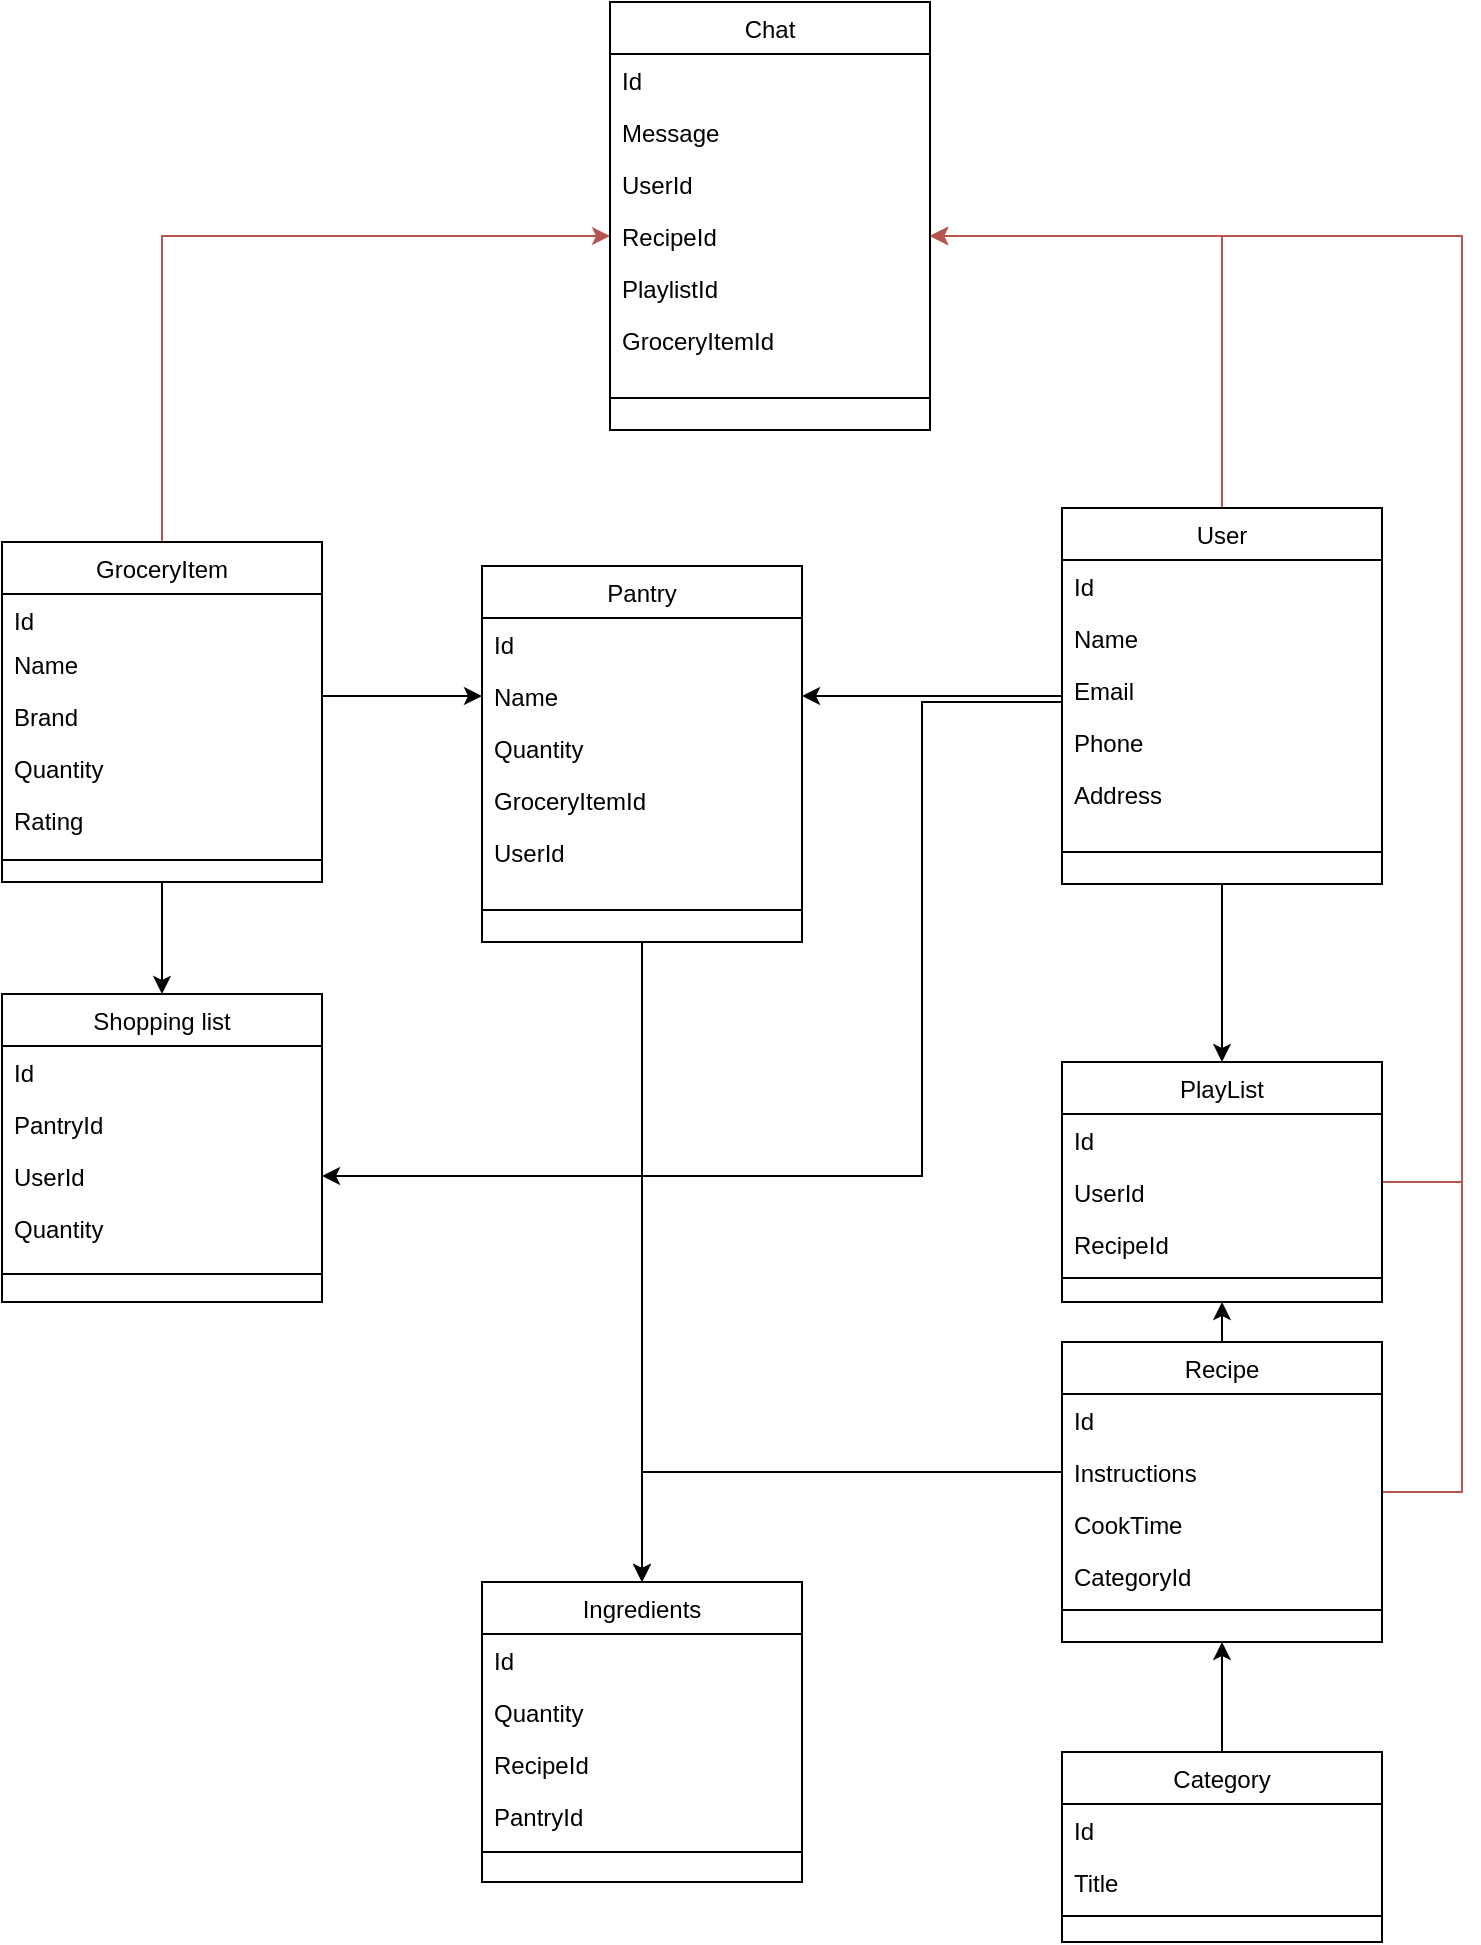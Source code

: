 <mxfile version="13.7.9" type="device"><diagram id="C5RBs43oDa-KdzZeNtuy" name="Page-1"><mxGraphModel dx="1922" dy="2148" grid="1" gridSize="10" guides="1" tooltips="1" connect="1" arrows="1" fold="1" page="1" pageScale="1" pageWidth="827" pageHeight="1169" math="0" shadow="0"><root><mxCell id="WIyWlLk6GJQsqaUBKTNV-0"/><mxCell id="WIyWlLk6GJQsqaUBKTNV-1" parent="WIyWlLk6GJQsqaUBKTNV-0"/><mxCell id="fSSKBRi2hTxzcPYnE4iw-9" style="edgeStyle=orthogonalEdgeStyle;rounded=0;orthogonalLoop=1;jettySize=auto;html=1;exitX=0;exitY=0.5;exitDx=0;exitDy=0;entryX=0.5;entryY=0;entryDx=0;entryDy=0;" edge="1" parent="WIyWlLk6GJQsqaUBKTNV-1" source="zkfFHV4jXpPFQw0GAbJ--21" target="zkfFHV4jXpPFQw0GAbJ--0"><mxGeometry relative="1" as="geometry"><Array as="points"><mxPoint x="350" y="505"/></Array></mxGeometry></mxCell><mxCell id="fSSKBRi2hTxzcPYnE4iw-18" style="edgeStyle=orthogonalEdgeStyle;rounded=0;orthogonalLoop=1;jettySize=auto;html=1;exitX=1;exitY=0.5;exitDx=0;exitDy=0;entryX=0;entryY=0.5;entryDx=0;entryDy=0;" edge="1" parent="WIyWlLk6GJQsqaUBKTNV-1" source="fSSKBRi2hTxzcPYnE4iw-16" target="fSSKBRi2hTxzcPYnE4iw-0"><mxGeometry relative="1" as="geometry"><Array as="points"><mxPoint x="190" y="117"/></Array></mxGeometry></mxCell><mxCell id="fSSKBRi2hTxzcPYnE4iw-28" style="edgeStyle=orthogonalEdgeStyle;rounded=0;orthogonalLoop=1;jettySize=auto;html=1;exitX=0.5;exitY=1;exitDx=0;exitDy=0;entryX=0.5;entryY=0;entryDx=0;entryDy=0;" edge="1" parent="WIyWlLk6GJQsqaUBKTNV-1" source="zkfFHV4jXpPFQw0GAbJ--6" target="zkfFHV4jXpPFQw0GAbJ--0"><mxGeometry relative="1" as="geometry"><mxPoint x="350" y="300" as="sourcePoint"/></mxGeometry></mxCell><mxCell id="zkfFHV4jXpPFQw0GAbJ--6" value="Pantry" style="swimlane;fontStyle=0;align=center;verticalAlign=top;childLayout=stackLayout;horizontal=1;startSize=26;horizontalStack=0;resizeParent=1;resizeLast=0;collapsible=1;marginBottom=0;rounded=0;shadow=0;strokeWidth=1;" parent="WIyWlLk6GJQsqaUBKTNV-1" vertex="1"><mxGeometry x="270" y="52" width="160" height="188" as="geometry"><mxRectangle x="130" y="380" width="160" height="26" as="alternateBounds"/></mxGeometry></mxCell><mxCell id="zkfFHV4jXpPFQw0GAbJ--8" value="Id" style="text;align=left;verticalAlign=top;spacingLeft=4;spacingRight=4;overflow=hidden;rotatable=0;points=[[0,0.5],[1,0.5]];portConstraint=eastwest;rounded=0;shadow=0;html=0;" parent="zkfFHV4jXpPFQw0GAbJ--6" vertex="1"><mxGeometry y="26" width="160" height="26" as="geometry"/></mxCell><mxCell id="fSSKBRi2hTxzcPYnE4iw-0" value="Name" style="text;align=left;verticalAlign=top;spacingLeft=4;spacingRight=4;overflow=hidden;rotatable=0;points=[[0,0.5],[1,0.5]];portConstraint=eastwest;rounded=0;shadow=0;html=0;" vertex="1" parent="zkfFHV4jXpPFQw0GAbJ--6"><mxGeometry y="52" width="160" height="26" as="geometry"/></mxCell><mxCell id="fSSKBRi2hTxzcPYnE4iw-1" value="Quantity" style="text;align=left;verticalAlign=top;spacingLeft=4;spacingRight=4;overflow=hidden;rotatable=0;points=[[0,0.5],[1,0.5]];portConstraint=eastwest;rounded=0;shadow=0;html=0;" vertex="1" parent="zkfFHV4jXpPFQw0GAbJ--6"><mxGeometry y="78" width="160" height="26" as="geometry"/></mxCell><mxCell id="fSSKBRi2hTxzcPYnE4iw-30" value="GroceryItemId" style="text;align=left;verticalAlign=top;spacingLeft=4;spacingRight=4;overflow=hidden;rotatable=0;points=[[0,0.5],[1,0.5]];portConstraint=eastwest;rounded=0;shadow=0;html=0;" vertex="1" parent="zkfFHV4jXpPFQw0GAbJ--6"><mxGeometry y="104" width="160" height="26" as="geometry"/></mxCell><mxCell id="fSSKBRi2hTxzcPYnE4iw-31" value="UserId" style="text;align=left;verticalAlign=top;spacingLeft=4;spacingRight=4;overflow=hidden;rotatable=0;points=[[0,0.5],[1,0.5]];portConstraint=eastwest;rounded=0;shadow=0;html=0;" vertex="1" parent="zkfFHV4jXpPFQw0GAbJ--6"><mxGeometry y="130" width="160" height="26" as="geometry"/></mxCell><mxCell id="zkfFHV4jXpPFQw0GAbJ--9" value="" style="line;html=1;strokeWidth=1;align=left;verticalAlign=middle;spacingTop=-1;spacingLeft=3;spacingRight=3;rotatable=0;labelPosition=right;points=[];portConstraint=eastwest;" parent="zkfFHV4jXpPFQw0GAbJ--6" vertex="1"><mxGeometry y="156" width="160" height="32" as="geometry"/></mxCell><mxCell id="fSSKBRi2hTxzcPYnE4iw-44" style="edgeStyle=orthogonalEdgeStyle;rounded=0;orthogonalLoop=1;jettySize=auto;html=1;exitX=0.5;exitY=1;exitDx=0;exitDy=0;entryX=0.5;entryY=0;entryDx=0;entryDy=0;" edge="1" parent="WIyWlLk6GJQsqaUBKTNV-1" source="fSSKBRi2hTxzcPYnE4iw-19" target="fSSKBRi2hTxzcPYnE4iw-40"><mxGeometry relative="1" as="geometry"/></mxCell><mxCell id="fSSKBRi2hTxzcPYnE4iw-75" style="edgeStyle=orthogonalEdgeStyle;rounded=0;orthogonalLoop=1;jettySize=auto;html=1;entryX=1;entryY=0.5;entryDx=0;entryDy=0;fillColor=#f8cecc;strokeColor=#b85450;" edge="1" parent="WIyWlLk6GJQsqaUBKTNV-1" source="fSSKBRi2hTxzcPYnE4iw-19" target="fSSKBRi2hTxzcPYnE4iw-52"><mxGeometry relative="1" as="geometry"/></mxCell><mxCell id="fSSKBRi2hTxzcPYnE4iw-78" style="edgeStyle=orthogonalEdgeStyle;rounded=0;orthogonalLoop=1;jettySize=auto;html=1;entryX=1;entryY=0.5;entryDx=0;entryDy=0;" edge="1" parent="WIyWlLk6GJQsqaUBKTNV-1" source="fSSKBRi2hTxzcPYnE4iw-19" target="fSSKBRi2hTxzcPYnE4iw-65"><mxGeometry relative="1" as="geometry"><Array as="points"><mxPoint x="490" y="120"/><mxPoint x="490" y="357"/></Array></mxGeometry></mxCell><mxCell id="fSSKBRi2hTxzcPYnE4iw-80" style="edgeStyle=orthogonalEdgeStyle;rounded=0;orthogonalLoop=1;jettySize=auto;html=1;entryX=1;entryY=0.5;entryDx=0;entryDy=0;" edge="1" parent="WIyWlLk6GJQsqaUBKTNV-1" source="fSSKBRi2hTxzcPYnE4iw-19" target="fSSKBRi2hTxzcPYnE4iw-0"><mxGeometry relative="1" as="geometry"><Array as="points"><mxPoint x="530" y="117"/><mxPoint x="530" y="117"/></Array></mxGeometry></mxCell><mxCell id="fSSKBRi2hTxzcPYnE4iw-46" style="edgeStyle=orthogonalEdgeStyle;rounded=0;orthogonalLoop=1;jettySize=auto;html=1;exitX=0.5;exitY=0;exitDx=0;exitDy=0;entryX=0.5;entryY=1;entryDx=0;entryDy=0;" edge="1" parent="WIyWlLk6GJQsqaUBKTNV-1" source="zkfFHV4jXpPFQw0GAbJ--17" target="fSSKBRi2hTxzcPYnE4iw-40"><mxGeometry relative="1" as="geometry"/></mxCell><mxCell id="fSSKBRi2hTxzcPYnE4iw-39" style="edgeStyle=orthogonalEdgeStyle;rounded=0;orthogonalLoop=1;jettySize=auto;html=1;exitX=0.5;exitY=0;exitDx=0;exitDy=0;entryX=0.5;entryY=1;entryDx=0;entryDy=0;" edge="1" parent="WIyWlLk6GJQsqaUBKTNV-1" source="fSSKBRi2hTxzcPYnE4iw-33" target="zkfFHV4jXpPFQw0GAbJ--17"><mxGeometry relative="1" as="geometry"/></mxCell><mxCell id="fSSKBRi2hTxzcPYnE4iw-77" style="edgeStyle=orthogonalEdgeStyle;rounded=0;orthogonalLoop=1;jettySize=auto;html=1;entryX=1;entryY=0.5;entryDx=0;entryDy=0;fillColor=#f8cecc;strokeColor=#b85450;" edge="1" parent="WIyWlLk6GJQsqaUBKTNV-1" source="zkfFHV4jXpPFQw0GAbJ--17" target="fSSKBRi2hTxzcPYnE4iw-52"><mxGeometry relative="1" as="geometry"><Array as="points"><mxPoint x="760" y="515"/><mxPoint x="760" y="-113"/></Array></mxGeometry></mxCell><mxCell id="zkfFHV4jXpPFQw0GAbJ--17" value="Recipe" style="swimlane;fontStyle=0;align=center;verticalAlign=top;childLayout=stackLayout;horizontal=1;startSize=26;horizontalStack=0;resizeParent=1;resizeLast=0;collapsible=1;marginBottom=0;rounded=0;shadow=0;strokeWidth=1;" parent="WIyWlLk6GJQsqaUBKTNV-1" vertex="1"><mxGeometry x="560" y="440" width="160" height="150" as="geometry"><mxRectangle x="550" y="140" width="160" height="26" as="alternateBounds"/></mxGeometry></mxCell><mxCell id="zkfFHV4jXpPFQw0GAbJ--18" value="Id" style="text;align=left;verticalAlign=top;spacingLeft=4;spacingRight=4;overflow=hidden;rotatable=0;points=[[0,0.5],[1,0.5]];portConstraint=eastwest;" parent="zkfFHV4jXpPFQw0GAbJ--17" vertex="1"><mxGeometry y="26" width="160" height="26" as="geometry"/></mxCell><mxCell id="zkfFHV4jXpPFQw0GAbJ--21" value="Instructions" style="text;align=left;verticalAlign=top;spacingLeft=4;spacingRight=4;overflow=hidden;rotatable=0;points=[[0,0.5],[1,0.5]];portConstraint=eastwest;rounded=0;shadow=0;html=0;" parent="zkfFHV4jXpPFQw0GAbJ--17" vertex="1"><mxGeometry y="52" width="160" height="26" as="geometry"/></mxCell><mxCell id="zkfFHV4jXpPFQw0GAbJ--22" value="CookTime" style="text;align=left;verticalAlign=top;spacingLeft=4;spacingRight=4;overflow=hidden;rotatable=0;points=[[0,0.5],[1,0.5]];portConstraint=eastwest;rounded=0;shadow=0;html=0;" parent="zkfFHV4jXpPFQw0GAbJ--17" vertex="1"><mxGeometry y="78" width="160" height="26" as="geometry"/></mxCell><mxCell id="zkfFHV4jXpPFQw0GAbJ--20" value="CategoryId" style="text;align=left;verticalAlign=top;spacingLeft=4;spacingRight=4;overflow=hidden;rotatable=0;points=[[0,0.5],[1,0.5]];portConstraint=eastwest;rounded=0;shadow=0;html=0;" parent="zkfFHV4jXpPFQw0GAbJ--17" vertex="1"><mxGeometry y="104" width="160" height="26" as="geometry"/></mxCell><mxCell id="zkfFHV4jXpPFQw0GAbJ--23" value="" style="line;html=1;strokeWidth=1;align=left;verticalAlign=middle;spacingTop=-1;spacingLeft=3;spacingRight=3;rotatable=0;labelPosition=right;points=[];portConstraint=eastwest;" parent="zkfFHV4jXpPFQw0GAbJ--17" vertex="1"><mxGeometry y="130" width="160" height="8" as="geometry"/></mxCell><mxCell id="fSSKBRi2hTxzcPYnE4iw-33" value="Category" style="swimlane;fontStyle=0;align=center;verticalAlign=top;childLayout=stackLayout;horizontal=1;startSize=26;horizontalStack=0;resizeParent=1;resizeLast=0;collapsible=1;marginBottom=0;rounded=0;shadow=0;strokeWidth=1;" vertex="1" parent="WIyWlLk6GJQsqaUBKTNV-1"><mxGeometry x="560" y="645" width="160" height="95" as="geometry"><mxRectangle x="550" y="140" width="160" height="26" as="alternateBounds"/></mxGeometry></mxCell><mxCell id="fSSKBRi2hTxzcPYnE4iw-34" value="Id" style="text;align=left;verticalAlign=top;spacingLeft=4;spacingRight=4;overflow=hidden;rotatable=0;points=[[0,0.5],[1,0.5]];portConstraint=eastwest;" vertex="1" parent="fSSKBRi2hTxzcPYnE4iw-33"><mxGeometry y="26" width="160" height="26" as="geometry"/></mxCell><mxCell id="fSSKBRi2hTxzcPYnE4iw-35" value="Title" style="text;align=left;verticalAlign=top;spacingLeft=4;spacingRight=4;overflow=hidden;rotatable=0;points=[[0,0.5],[1,0.5]];portConstraint=eastwest;rounded=0;shadow=0;html=0;" vertex="1" parent="fSSKBRi2hTxzcPYnE4iw-33"><mxGeometry y="52" width="160" height="26" as="geometry"/></mxCell><mxCell id="fSSKBRi2hTxzcPYnE4iw-38" value="" style="line;html=1;strokeWidth=1;align=left;verticalAlign=middle;spacingTop=-1;spacingLeft=3;spacingRight=3;rotatable=0;labelPosition=right;points=[];portConstraint=eastwest;" vertex="1" parent="fSSKBRi2hTxzcPYnE4iw-33"><mxGeometry y="78" width="160" height="8" as="geometry"/></mxCell><mxCell id="fSSKBRi2hTxzcPYnE4iw-76" style="edgeStyle=orthogonalEdgeStyle;rounded=0;orthogonalLoop=1;jettySize=auto;html=1;entryX=1;entryY=0.5;entryDx=0;entryDy=0;fillColor=#f8cecc;strokeColor=#b85450;" edge="1" parent="WIyWlLk6GJQsqaUBKTNV-1" source="fSSKBRi2hTxzcPYnE4iw-40" target="fSSKBRi2hTxzcPYnE4iw-52"><mxGeometry relative="1" as="geometry"><Array as="points"><mxPoint x="760" y="360"/><mxPoint x="760" y="-113"/></Array></mxGeometry></mxCell><mxCell id="fSSKBRi2hTxzcPYnE4iw-40" value="PlayList" style="swimlane;fontStyle=0;align=center;verticalAlign=top;childLayout=stackLayout;horizontal=1;startSize=26;horizontalStack=0;resizeParent=1;resizeLast=0;collapsible=1;marginBottom=0;rounded=0;shadow=0;strokeWidth=1;" vertex="1" parent="WIyWlLk6GJQsqaUBKTNV-1"><mxGeometry x="560" y="300" width="160" height="120" as="geometry"><mxRectangle x="550" y="140" width="160" height="26" as="alternateBounds"/></mxGeometry></mxCell><mxCell id="fSSKBRi2hTxzcPYnE4iw-41" value="Id" style="text;align=left;verticalAlign=top;spacingLeft=4;spacingRight=4;overflow=hidden;rotatable=0;points=[[0,0.5],[1,0.5]];portConstraint=eastwest;" vertex="1" parent="fSSKBRi2hTxzcPYnE4iw-40"><mxGeometry y="26" width="160" height="26" as="geometry"/></mxCell><mxCell id="fSSKBRi2hTxzcPYnE4iw-42" value="UserId" style="text;align=left;verticalAlign=top;spacingLeft=4;spacingRight=4;overflow=hidden;rotatable=0;points=[[0,0.5],[1,0.5]];portConstraint=eastwest;rounded=0;shadow=0;html=0;" vertex="1" parent="fSSKBRi2hTxzcPYnE4iw-40"><mxGeometry y="52" width="160" height="26" as="geometry"/></mxCell><mxCell id="fSSKBRi2hTxzcPYnE4iw-47" value="RecipeId" style="text;align=left;verticalAlign=top;spacingLeft=4;spacingRight=4;overflow=hidden;rotatable=0;points=[[0,0.5],[1,0.5]];portConstraint=eastwest;rounded=0;shadow=0;html=0;" vertex="1" parent="fSSKBRi2hTxzcPYnE4iw-40"><mxGeometry y="78" width="160" height="26" as="geometry"/></mxCell><mxCell id="fSSKBRi2hTxzcPYnE4iw-43" value="" style="line;html=1;strokeWidth=1;align=left;verticalAlign=middle;spacingTop=-1;spacingLeft=3;spacingRight=3;rotatable=0;labelPosition=right;points=[];portConstraint=eastwest;" vertex="1" parent="fSSKBRi2hTxzcPYnE4iw-40"><mxGeometry y="104" width="160" height="8" as="geometry"/></mxCell><mxCell id="fSSKBRi2hTxzcPYnE4iw-72" style="edgeStyle=orthogonalEdgeStyle;rounded=0;orthogonalLoop=1;jettySize=auto;html=1;exitX=0.5;exitY=1;exitDx=0;exitDy=0;" edge="1" parent="WIyWlLk6GJQsqaUBKTNV-1" source="fSSKBRi2hTxzcPYnE4iw-11" target="fSSKBRi2hTxzcPYnE4iw-62"><mxGeometry relative="1" as="geometry"/></mxCell><mxCell id="fSSKBRi2hTxzcPYnE4iw-74" style="edgeStyle=orthogonalEdgeStyle;rounded=0;orthogonalLoop=1;jettySize=auto;html=1;entryX=0;entryY=0.5;entryDx=0;entryDy=0;fillColor=#f8cecc;strokeColor=#b85450;" edge="1" parent="WIyWlLk6GJQsqaUBKTNV-1" source="fSSKBRi2hTxzcPYnE4iw-11" target="fSSKBRi2hTxzcPYnE4iw-52"><mxGeometry relative="1" as="geometry"/></mxCell><mxCell id="fSSKBRi2hTxzcPYnE4iw-11" value="GroceryItem" style="swimlane;fontStyle=0;align=center;verticalAlign=top;childLayout=stackLayout;horizontal=1;startSize=26;horizontalStack=0;resizeParent=1;resizeLast=0;collapsible=1;marginBottom=0;rounded=0;shadow=0;strokeWidth=1;" vertex="1" parent="WIyWlLk6GJQsqaUBKTNV-1"><mxGeometry x="30" y="40" width="160" height="170" as="geometry"><mxRectangle x="130" y="380" width="160" height="26" as="alternateBounds"/></mxGeometry></mxCell><mxCell id="fSSKBRi2hTxzcPYnE4iw-12" value="Id" style="text;align=left;verticalAlign=top;spacingLeft=4;spacingRight=4;overflow=hidden;rotatable=0;points=[[0,0.5],[1,0.5]];portConstraint=eastwest;rounded=0;shadow=0;html=0;" vertex="1" parent="fSSKBRi2hTxzcPYnE4iw-11"><mxGeometry y="26" width="160" height="22" as="geometry"/></mxCell><mxCell id="fSSKBRi2hTxzcPYnE4iw-13" value="Name" style="text;align=left;verticalAlign=top;spacingLeft=4;spacingRight=4;overflow=hidden;rotatable=0;points=[[0,0.5],[1,0.5]];portConstraint=eastwest;rounded=0;shadow=0;html=0;" vertex="1" parent="fSSKBRi2hTxzcPYnE4iw-11"><mxGeometry y="48" width="160" height="26" as="geometry"/></mxCell><mxCell id="fSSKBRi2hTxzcPYnE4iw-16" value="Brand" style="text;align=left;verticalAlign=top;spacingLeft=4;spacingRight=4;overflow=hidden;rotatable=0;points=[[0,0.5],[1,0.5]];portConstraint=eastwest;rounded=0;shadow=0;html=0;" vertex="1" parent="fSSKBRi2hTxzcPYnE4iw-11"><mxGeometry y="74" width="160" height="26" as="geometry"/></mxCell><mxCell id="fSSKBRi2hTxzcPYnE4iw-14" value="Quantity" style="text;align=left;verticalAlign=top;spacingLeft=4;spacingRight=4;overflow=hidden;rotatable=0;points=[[0,0.5],[1,0.5]];portConstraint=eastwest;rounded=0;shadow=0;html=0;" vertex="1" parent="fSSKBRi2hTxzcPYnE4iw-11"><mxGeometry y="100" width="160" height="26" as="geometry"/></mxCell><mxCell id="fSSKBRi2hTxzcPYnE4iw-60" value="Rating" style="text;align=left;verticalAlign=top;spacingLeft=4;spacingRight=4;overflow=hidden;rotatable=0;points=[[0,0.5],[1,0.5]];portConstraint=eastwest;rounded=0;shadow=0;html=0;" vertex="1" parent="fSSKBRi2hTxzcPYnE4iw-11"><mxGeometry y="126" width="160" height="26" as="geometry"/></mxCell><mxCell id="fSSKBRi2hTxzcPYnE4iw-15" value="" style="line;html=1;strokeWidth=1;align=left;verticalAlign=middle;spacingTop=-1;spacingLeft=3;spacingRight=3;rotatable=0;labelPosition=right;points=[];portConstraint=eastwest;" vertex="1" parent="fSSKBRi2hTxzcPYnE4iw-11"><mxGeometry y="152" width="160" height="14" as="geometry"/></mxCell><mxCell id="zkfFHV4jXpPFQw0GAbJ--0" value="Ingredients" style="swimlane;fontStyle=0;align=center;verticalAlign=top;childLayout=stackLayout;horizontal=1;startSize=26;horizontalStack=0;resizeParent=1;resizeLast=0;collapsible=1;marginBottom=0;rounded=0;shadow=0;strokeWidth=1;" parent="WIyWlLk6GJQsqaUBKTNV-1" vertex="1"><mxGeometry x="270" y="560" width="160" height="150" as="geometry"><mxRectangle x="230" y="140" width="160" height="26" as="alternateBounds"/></mxGeometry></mxCell><mxCell id="zkfFHV4jXpPFQw0GAbJ--1" value="Id" style="text;align=left;verticalAlign=top;spacingLeft=4;spacingRight=4;overflow=hidden;rotatable=0;points=[[0,0.5],[1,0.5]];portConstraint=eastwest;" parent="zkfFHV4jXpPFQw0GAbJ--0" vertex="1"><mxGeometry y="26" width="160" height="26" as="geometry"/></mxCell><mxCell id="fSSKBRi2hTxzcPYnE4iw-10" value="Quantity" style="text;align=left;verticalAlign=top;spacingLeft=4;spacingRight=4;overflow=hidden;rotatable=0;points=[[0,0.5],[1,0.5]];portConstraint=eastwest;rounded=0;shadow=0;html=0;" vertex="1" parent="zkfFHV4jXpPFQw0GAbJ--0"><mxGeometry y="52" width="160" height="26" as="geometry"/></mxCell><mxCell id="zkfFHV4jXpPFQw0GAbJ--3" value="RecipeId" style="text;align=left;verticalAlign=top;spacingLeft=4;spacingRight=4;overflow=hidden;rotatable=0;points=[[0,0.5],[1,0.5]];portConstraint=eastwest;rounded=0;shadow=0;html=0;" parent="zkfFHV4jXpPFQw0GAbJ--0" vertex="1"><mxGeometry y="78" width="160" height="26" as="geometry"/></mxCell><mxCell id="zkfFHV4jXpPFQw0GAbJ--2" value="PantryId" style="text;align=left;verticalAlign=top;spacingLeft=4;spacingRight=4;overflow=hidden;rotatable=0;points=[[0,0.5],[1,0.5]];portConstraint=eastwest;rounded=0;shadow=0;html=0;" parent="zkfFHV4jXpPFQw0GAbJ--0" vertex="1"><mxGeometry y="104" width="160" height="26" as="geometry"/></mxCell><mxCell id="zkfFHV4jXpPFQw0GAbJ--4" value="" style="line;html=1;strokeWidth=1;align=left;verticalAlign=middle;spacingTop=-1;spacingLeft=3;spacingRight=3;rotatable=0;labelPosition=right;points=[];portConstraint=eastwest;" parent="zkfFHV4jXpPFQw0GAbJ--0" vertex="1"><mxGeometry y="130" width="160" height="10" as="geometry"/></mxCell><mxCell id="fSSKBRi2hTxzcPYnE4iw-62" value="Shopping list" style="swimlane;fontStyle=0;align=center;verticalAlign=top;childLayout=stackLayout;horizontal=1;startSize=26;horizontalStack=0;resizeParent=1;resizeLast=0;collapsible=1;marginBottom=0;rounded=0;shadow=0;strokeWidth=1;" vertex="1" parent="WIyWlLk6GJQsqaUBKTNV-1"><mxGeometry x="30" y="266" width="160" height="154" as="geometry"><mxRectangle x="130" y="380" width="160" height="26" as="alternateBounds"/></mxGeometry></mxCell><mxCell id="fSSKBRi2hTxzcPYnE4iw-63" value="Id" style="text;align=left;verticalAlign=top;spacingLeft=4;spacingRight=4;overflow=hidden;rotatable=0;points=[[0,0.5],[1,0.5]];portConstraint=eastwest;rounded=0;shadow=0;html=0;" vertex="1" parent="fSSKBRi2hTxzcPYnE4iw-62"><mxGeometry y="26" width="160" height="26" as="geometry"/></mxCell><mxCell id="fSSKBRi2hTxzcPYnE4iw-64" value="PantryId" style="text;align=left;verticalAlign=top;spacingLeft=4;spacingRight=4;overflow=hidden;rotatable=0;points=[[0,0.5],[1,0.5]];portConstraint=eastwest;rounded=0;shadow=0;html=0;" vertex="1" parent="fSSKBRi2hTxzcPYnE4iw-62"><mxGeometry y="52" width="160" height="26" as="geometry"/></mxCell><mxCell id="fSSKBRi2hTxzcPYnE4iw-65" value="UserId" style="text;align=left;verticalAlign=top;spacingLeft=4;spacingRight=4;overflow=hidden;rotatable=0;points=[[0,0.5],[1,0.5]];portConstraint=eastwest;rounded=0;shadow=0;html=0;" vertex="1" parent="fSSKBRi2hTxzcPYnE4iw-62"><mxGeometry y="78" width="160" height="26" as="geometry"/></mxCell><mxCell id="fSSKBRi2hTxzcPYnE4iw-66" value="Quantity" style="text;align=left;verticalAlign=top;spacingLeft=4;spacingRight=4;overflow=hidden;rotatable=0;points=[[0,0.5],[1,0.5]];portConstraint=eastwest;rounded=0;shadow=0;html=0;" vertex="1" parent="fSSKBRi2hTxzcPYnE4iw-62"><mxGeometry y="104" width="160" height="26" as="geometry"/></mxCell><mxCell id="fSSKBRi2hTxzcPYnE4iw-68" value="" style="line;html=1;strokeWidth=1;align=left;verticalAlign=middle;spacingTop=-1;spacingLeft=3;spacingRight=3;rotatable=0;labelPosition=right;points=[];portConstraint=eastwest;" vertex="1" parent="fSSKBRi2hTxzcPYnE4iw-62"><mxGeometry y="130" width="160" height="20" as="geometry"/></mxCell><mxCell id="fSSKBRi2hTxzcPYnE4iw-19" value="User" style="swimlane;fontStyle=0;align=center;verticalAlign=top;childLayout=stackLayout;horizontal=1;startSize=26;horizontalStack=0;resizeParent=1;resizeLast=0;collapsible=1;marginBottom=0;rounded=0;shadow=0;strokeWidth=1;" vertex="1" parent="WIyWlLk6GJQsqaUBKTNV-1"><mxGeometry x="560" y="23" width="160" height="188" as="geometry"><mxRectangle x="130" y="380" width="160" height="26" as="alternateBounds"/></mxGeometry></mxCell><mxCell id="fSSKBRi2hTxzcPYnE4iw-20" value="Id" style="text;align=left;verticalAlign=top;spacingLeft=4;spacingRight=4;overflow=hidden;rotatable=0;points=[[0,0.5],[1,0.5]];portConstraint=eastwest;rounded=0;shadow=0;html=0;" vertex="1" parent="fSSKBRi2hTxzcPYnE4iw-19"><mxGeometry y="26" width="160" height="26" as="geometry"/></mxCell><mxCell id="fSSKBRi2hTxzcPYnE4iw-21" value="Name" style="text;align=left;verticalAlign=top;spacingLeft=4;spacingRight=4;overflow=hidden;rotatable=0;points=[[0,0.5],[1,0.5]];portConstraint=eastwest;rounded=0;shadow=0;html=0;" vertex="1" parent="fSSKBRi2hTxzcPYnE4iw-19"><mxGeometry y="52" width="160" height="26" as="geometry"/></mxCell><mxCell id="fSSKBRi2hTxzcPYnE4iw-22" value="Email" style="text;align=left;verticalAlign=top;spacingLeft=4;spacingRight=4;overflow=hidden;rotatable=0;points=[[0,0.5],[1,0.5]];portConstraint=eastwest;rounded=0;shadow=0;html=0;" vertex="1" parent="fSSKBRi2hTxzcPYnE4iw-19"><mxGeometry y="78" width="160" height="26" as="geometry"/></mxCell><mxCell id="fSSKBRi2hTxzcPYnE4iw-24" value="Phone" style="text;align=left;verticalAlign=top;spacingLeft=4;spacingRight=4;overflow=hidden;rotatable=0;points=[[0,0.5],[1,0.5]];portConstraint=eastwest;rounded=0;shadow=0;html=0;" vertex="1" parent="fSSKBRi2hTxzcPYnE4iw-19"><mxGeometry y="104" width="160" height="26" as="geometry"/></mxCell><mxCell id="fSSKBRi2hTxzcPYnE4iw-26" value="Address" style="text;align=left;verticalAlign=top;spacingLeft=4;spacingRight=4;overflow=hidden;rotatable=0;points=[[0,0.5],[1,0.5]];portConstraint=eastwest;rounded=0;shadow=0;html=0;" vertex="1" parent="fSSKBRi2hTxzcPYnE4iw-19"><mxGeometry y="130" width="160" height="26" as="geometry"/></mxCell><mxCell id="fSSKBRi2hTxzcPYnE4iw-23" value="" style="line;html=1;strokeWidth=1;align=left;verticalAlign=middle;spacingTop=-1;spacingLeft=3;spacingRight=3;rotatable=0;labelPosition=right;points=[];portConstraint=eastwest;" vertex="1" parent="fSSKBRi2hTxzcPYnE4iw-19"><mxGeometry y="156" width="160" height="32" as="geometry"/></mxCell><mxCell id="fSSKBRi2hTxzcPYnE4iw-48" value="Chat" style="swimlane;fontStyle=0;align=center;verticalAlign=top;childLayout=stackLayout;horizontal=1;startSize=26;horizontalStack=0;resizeParent=1;resizeLast=0;collapsible=1;marginBottom=0;rounded=0;shadow=0;strokeWidth=1;" vertex="1" parent="WIyWlLk6GJQsqaUBKTNV-1"><mxGeometry x="334" y="-230" width="160" height="214" as="geometry"><mxRectangle x="130" y="380" width="160" height="26" as="alternateBounds"/></mxGeometry></mxCell><mxCell id="fSSKBRi2hTxzcPYnE4iw-49" value="Id" style="text;align=left;verticalAlign=top;spacingLeft=4;spacingRight=4;overflow=hidden;rotatable=0;points=[[0,0.5],[1,0.5]];portConstraint=eastwest;rounded=0;shadow=0;html=0;" vertex="1" parent="fSSKBRi2hTxzcPYnE4iw-48"><mxGeometry y="26" width="160" height="26" as="geometry"/></mxCell><mxCell id="fSSKBRi2hTxzcPYnE4iw-50" value="Message" style="text;align=left;verticalAlign=top;spacingLeft=4;spacingRight=4;overflow=hidden;rotatable=0;points=[[0,0.5],[1,0.5]];portConstraint=eastwest;rounded=0;shadow=0;html=0;" vertex="1" parent="fSSKBRi2hTxzcPYnE4iw-48"><mxGeometry y="52" width="160" height="26" as="geometry"/></mxCell><mxCell id="fSSKBRi2hTxzcPYnE4iw-51" value="UserId" style="text;align=left;verticalAlign=top;spacingLeft=4;spacingRight=4;overflow=hidden;rotatable=0;points=[[0,0.5],[1,0.5]];portConstraint=eastwest;rounded=0;shadow=0;html=0;" vertex="1" parent="fSSKBRi2hTxzcPYnE4iw-48"><mxGeometry y="78" width="160" height="26" as="geometry"/></mxCell><mxCell id="fSSKBRi2hTxzcPYnE4iw-52" value="RecipeId" style="text;align=left;verticalAlign=top;spacingLeft=4;spacingRight=4;overflow=hidden;rotatable=0;points=[[0,0.5],[1,0.5]];portConstraint=eastwest;rounded=0;shadow=0;html=0;" vertex="1" parent="fSSKBRi2hTxzcPYnE4iw-48"><mxGeometry y="104" width="160" height="26" as="geometry"/></mxCell><mxCell id="fSSKBRi2hTxzcPYnE4iw-53" value="PlaylistId" style="text;align=left;verticalAlign=top;spacingLeft=4;spacingRight=4;overflow=hidden;rotatable=0;points=[[0,0.5],[1,0.5]];portConstraint=eastwest;rounded=0;shadow=0;html=0;" vertex="1" parent="fSSKBRi2hTxzcPYnE4iw-48"><mxGeometry y="130" width="160" height="26" as="geometry"/></mxCell><mxCell id="fSSKBRi2hTxzcPYnE4iw-58" value="GroceryItemId" style="text;align=left;verticalAlign=top;spacingLeft=4;spacingRight=4;overflow=hidden;rotatable=0;points=[[0,0.5],[1,0.5]];portConstraint=eastwest;rounded=0;shadow=0;html=0;" vertex="1" parent="fSSKBRi2hTxzcPYnE4iw-48"><mxGeometry y="156" width="160" height="26" as="geometry"/></mxCell><mxCell id="fSSKBRi2hTxzcPYnE4iw-54" value="" style="line;html=1;strokeWidth=1;align=left;verticalAlign=middle;spacingTop=-1;spacingLeft=3;spacingRight=3;rotatable=0;labelPosition=right;points=[];portConstraint=eastwest;" vertex="1" parent="fSSKBRi2hTxzcPYnE4iw-48"><mxGeometry y="182" width="160" height="32" as="geometry"/></mxCell></root></mxGraphModel></diagram></mxfile>